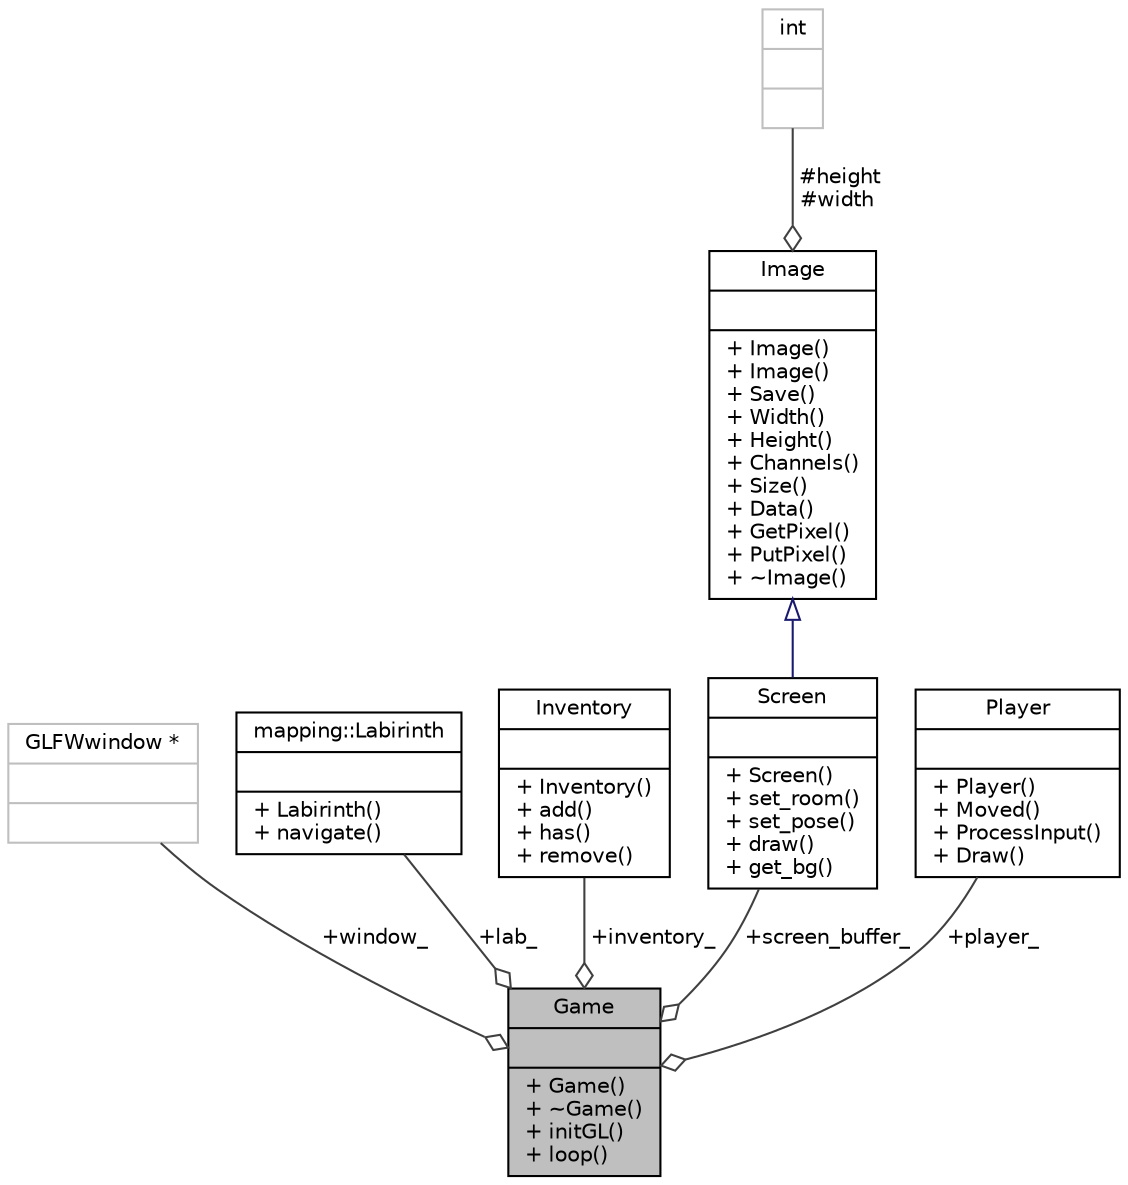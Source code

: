 digraph "Game"
{
 // LATEX_PDF_SIZE
  edge [fontname="Helvetica",fontsize="10",labelfontname="Helvetica",labelfontsize="10"];
  node [fontname="Helvetica",fontsize="10",shape=record];
  Node1 [label="{Game\n||+ Game()\l+ ~Game()\l+ initGL()\l+ loop()\l}",height=0.2,width=0.4,color="black", fillcolor="grey75", style="filled", fontcolor="black",tooltip=" "];
  Node2 -> Node1 [color="grey25",fontsize="10",style="solid",label=" +window_" ,arrowhead="odiamond",fontname="Helvetica"];
  Node2 [label="{GLFWwindow *\n||}",height=0.2,width=0.4,color="grey75", fillcolor="white", style="filled",tooltip=" "];
  Node3 -> Node1 [color="grey25",fontsize="10",style="solid",label=" +lab_" ,arrowhead="odiamond",fontname="Helvetica"];
  Node3 [label="{mapping::Labirinth\n||+ Labirinth()\l+ navigate()\l}",height=0.2,width=0.4,color="black", fillcolor="white", style="filled",URL="$classmapping_1_1Labirinth.html",tooltip=" "];
  Node4 -> Node1 [color="grey25",fontsize="10",style="solid",label=" +inventory_" ,arrowhead="odiamond",fontname="Helvetica"];
  Node4 [label="{Inventory\n||+ Inventory()\l+ add()\l+ has()\l+ remove()\l}",height=0.2,width=0.4,color="black", fillcolor="white", style="filled",URL="$classInventory.html",tooltip=" "];
  Node5 -> Node1 [color="grey25",fontsize="10",style="solid",label=" +screen_buffer_" ,arrowhead="odiamond",fontname="Helvetica"];
  Node5 [label="{Screen\n||+ Screen()\l+ set_room()\l+ set_pose()\l+ draw()\l+ get_bg()\l}",height=0.2,width=0.4,color="black", fillcolor="white", style="filled",URL="$classScreen.html",tooltip="Class which represents an abstact of screen plane   on which we'll print the tiles and pther info."];
  Node6 -> Node5 [dir="back",color="midnightblue",fontsize="10",style="solid",arrowtail="onormal",fontname="Helvetica"];
  Node6 [label="{Image\n||+ Image()\l+ Image()\l+ Save()\l+ Width()\l+ Height()\l+ Channels()\l+ Size()\l+ Data()\l+ GetPixel()\l+ PutPixel()\l+ ~Image()\l}",height=0.2,width=0.4,color="black", fillcolor="white", style="filled",URL="$structImage.html",tooltip="Class representation of Image abstraction."];
  Node7 -> Node6 [color="grey25",fontsize="10",style="solid",label=" #height\n#width" ,arrowhead="odiamond",fontname="Helvetica"];
  Node7 [label="{int\n||}",height=0.2,width=0.4,color="grey75", fillcolor="white", style="filled",tooltip=" "];
  Node8 -> Node1 [color="grey25",fontsize="10",style="solid",label=" +player_" ,arrowhead="odiamond",fontname="Helvetica"];
  Node8 [label="{Player\n||+ Player()\l+ Moved()\l+ ProcessInput()\l+ Draw()\l}",height=0.2,width=0.4,color="black", fillcolor="white", style="filled",URL="$structPlayer.html",tooltip=" "];
}
